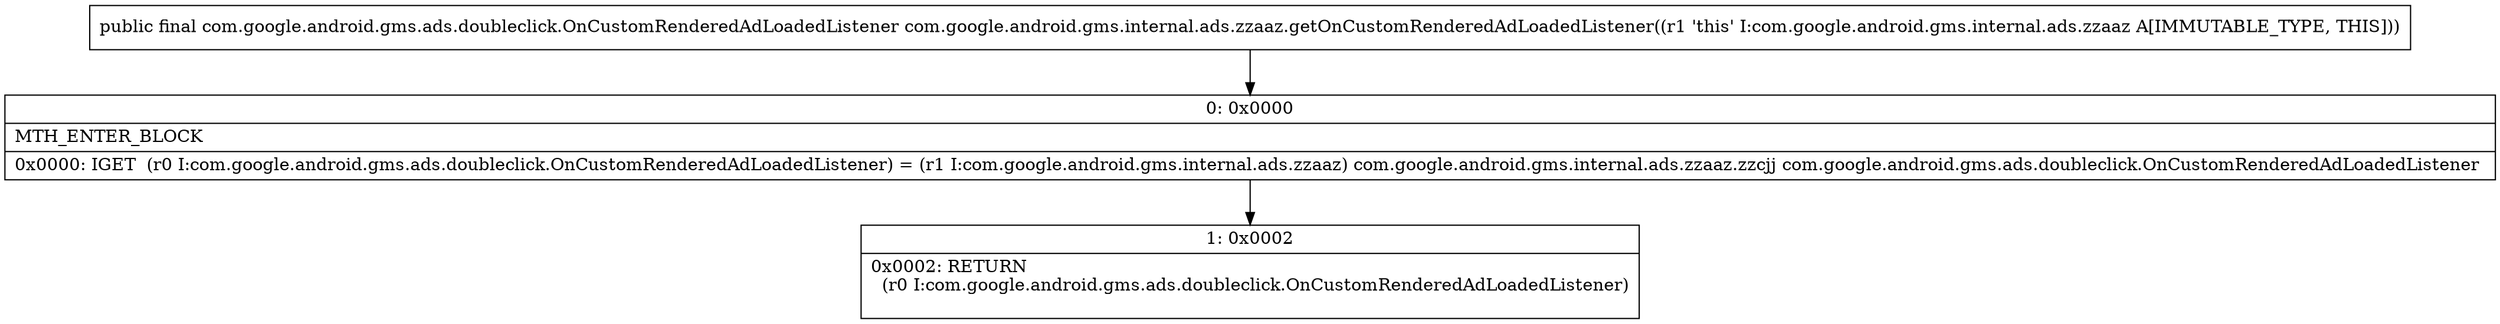 digraph "CFG forcom.google.android.gms.internal.ads.zzaaz.getOnCustomRenderedAdLoadedListener()Lcom\/google\/android\/gms\/ads\/doubleclick\/OnCustomRenderedAdLoadedListener;" {
Node_0 [shape=record,label="{0\:\ 0x0000|MTH_ENTER_BLOCK\l|0x0000: IGET  (r0 I:com.google.android.gms.ads.doubleclick.OnCustomRenderedAdLoadedListener) = (r1 I:com.google.android.gms.internal.ads.zzaaz) com.google.android.gms.internal.ads.zzaaz.zzcjj com.google.android.gms.ads.doubleclick.OnCustomRenderedAdLoadedListener \l}"];
Node_1 [shape=record,label="{1\:\ 0x0002|0x0002: RETURN  \l  (r0 I:com.google.android.gms.ads.doubleclick.OnCustomRenderedAdLoadedListener)\l \l}"];
MethodNode[shape=record,label="{public final com.google.android.gms.ads.doubleclick.OnCustomRenderedAdLoadedListener com.google.android.gms.internal.ads.zzaaz.getOnCustomRenderedAdLoadedListener((r1 'this' I:com.google.android.gms.internal.ads.zzaaz A[IMMUTABLE_TYPE, THIS])) }"];
MethodNode -> Node_0;
Node_0 -> Node_1;
}

